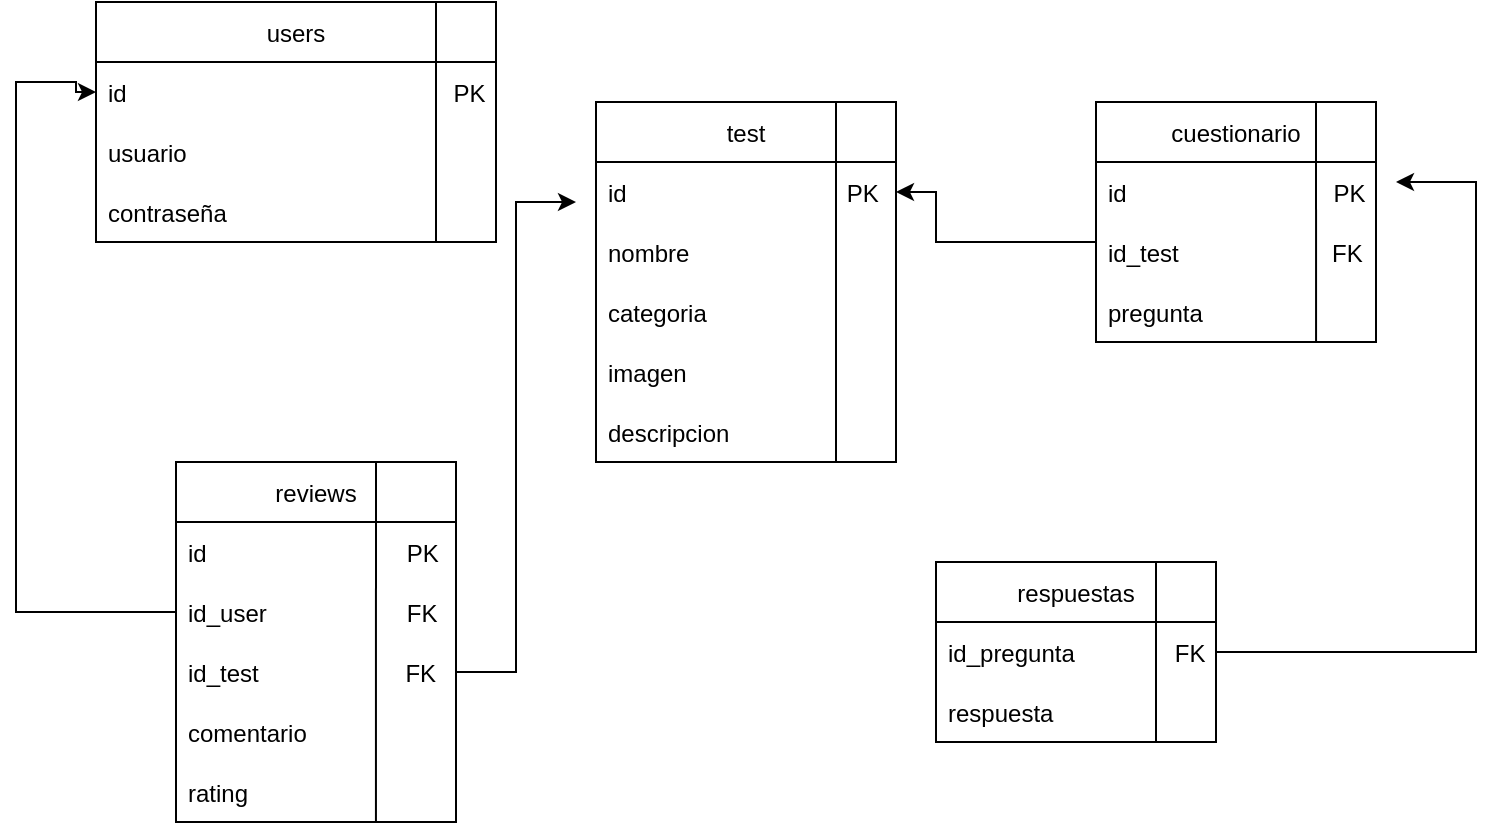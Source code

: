<mxfile version="20.0.4" type="github">
  <diagram id="FBI5YbVrCDOAB05zJbzw" name="Page-1">
    <mxGraphModel dx="868" dy="482" grid="1" gridSize="10" guides="1" tooltips="1" connect="1" arrows="1" fold="1" page="1" pageScale="1" pageWidth="827" pageHeight="1169" math="0" shadow="0">
      <root>
        <mxCell id="0" />
        <mxCell id="1" parent="0" />
        <mxCell id="Nqj0HlHGmP3gf9g_5HHB-1" value="users" style="swimlane;fontStyle=0;childLayout=stackLayout;horizontal=1;startSize=30;horizontalStack=0;resizeParent=1;resizeParentMax=0;resizeLast=0;collapsible=1;marginBottom=0;" parent="1" vertex="1">
          <mxGeometry x="70" y="40" width="200" height="120" as="geometry" />
        </mxCell>
        <mxCell id="B6xlWO5pIyHw0cBPN945-3" value="" style="endArrow=none;html=1;rounded=0;exitX=0.85;exitY=1;exitDx=0;exitDy=0;exitPerimeter=0;" edge="1" parent="Nqj0HlHGmP3gf9g_5HHB-1" source="Nqj0HlHGmP3gf9g_5HHB-4">
          <mxGeometry width="50" height="50" relative="1" as="geometry">
            <mxPoint x="170" y="60" as="sourcePoint" />
            <mxPoint x="170" as="targetPoint" />
          </mxGeometry>
        </mxCell>
        <mxCell id="Nqj0HlHGmP3gf9g_5HHB-2" value="id                                                 PK" style="text;strokeColor=none;fillColor=none;align=left;verticalAlign=middle;spacingLeft=4;spacingRight=4;overflow=hidden;points=[[0,0.5],[1,0.5]];portConstraint=eastwest;rotatable=0;" parent="Nqj0HlHGmP3gf9g_5HHB-1" vertex="1">
          <mxGeometry y="30" width="200" height="30" as="geometry" />
        </mxCell>
        <mxCell id="Nqj0HlHGmP3gf9g_5HHB-3" value="usuario" style="text;strokeColor=none;fillColor=none;align=left;verticalAlign=middle;spacingLeft=4;spacingRight=4;overflow=hidden;points=[[0,0.5],[1,0.5]];portConstraint=eastwest;rotatable=0;" parent="Nqj0HlHGmP3gf9g_5HHB-1" vertex="1">
          <mxGeometry y="60" width="200" height="30" as="geometry" />
        </mxCell>
        <mxCell id="Nqj0HlHGmP3gf9g_5HHB-4" value="contraseña" style="text;strokeColor=none;fillColor=none;align=left;verticalAlign=middle;spacingLeft=4;spacingRight=4;overflow=hidden;points=[[0,0.5],[1,0.5]];portConstraint=eastwest;rotatable=0;" parent="Nqj0HlHGmP3gf9g_5HHB-1" vertex="1">
          <mxGeometry y="90" width="200" height="30" as="geometry" />
        </mxCell>
        <mxCell id="Nqj0HlHGmP3gf9g_5HHB-5" value="test" style="swimlane;fontStyle=0;childLayout=stackLayout;horizontal=1;startSize=30;horizontalStack=0;resizeParent=1;resizeParentMax=0;resizeLast=0;collapsible=1;marginBottom=0;" parent="1" vertex="1">
          <mxGeometry x="320" y="90" width="150" height="180" as="geometry" />
        </mxCell>
        <mxCell id="Nqj0HlHGmP3gf9g_5HHB-6" value="id                                 PK" style="text;strokeColor=none;fillColor=none;align=left;verticalAlign=middle;spacingLeft=4;spacingRight=4;overflow=hidden;points=[[0,0.5],[1,0.5]];portConstraint=eastwest;rotatable=0;" parent="Nqj0HlHGmP3gf9g_5HHB-5" vertex="1">
          <mxGeometry y="30" width="150" height="30" as="geometry" />
        </mxCell>
        <mxCell id="B6xlWO5pIyHw0cBPN945-5" value="" style="endArrow=none;html=1;rounded=0;" edge="1" parent="Nqj0HlHGmP3gf9g_5HHB-5">
          <mxGeometry width="50" height="50" relative="1" as="geometry">
            <mxPoint x="120" y="180" as="sourcePoint" />
            <mxPoint x="120" as="targetPoint" />
            <Array as="points">
              <mxPoint x="120" y="90" />
            </Array>
          </mxGeometry>
        </mxCell>
        <mxCell id="4FuSXF2epnZhFPDt_eYR-1" value="nombre" style="text;strokeColor=none;fillColor=none;align=left;verticalAlign=middle;spacingLeft=4;spacingRight=4;overflow=hidden;points=[[0,0.5],[1,0.5]];portConstraint=eastwest;rotatable=0;" parent="Nqj0HlHGmP3gf9g_5HHB-5" vertex="1">
          <mxGeometry y="60" width="150" height="30" as="geometry" />
        </mxCell>
        <mxCell id="4FuSXF2epnZhFPDt_eYR-2" value="categoria" style="text;strokeColor=none;fillColor=none;align=left;verticalAlign=middle;spacingLeft=4;spacingRight=4;overflow=hidden;points=[[0,0.5],[1,0.5]];portConstraint=eastwest;rotatable=0;" parent="Nqj0HlHGmP3gf9g_5HHB-5" vertex="1">
          <mxGeometry y="90" width="150" height="30" as="geometry" />
        </mxCell>
        <mxCell id="4FuSXF2epnZhFPDt_eYR-3" value="imagen" style="text;strokeColor=none;fillColor=none;align=left;verticalAlign=middle;spacingLeft=4;spacingRight=4;overflow=hidden;points=[[0,0.5],[1,0.5]];portConstraint=eastwest;rotatable=0;" parent="Nqj0HlHGmP3gf9g_5HHB-5" vertex="1">
          <mxGeometry y="120" width="150" height="30" as="geometry" />
        </mxCell>
        <mxCell id="Nqj0HlHGmP3gf9g_5HHB-8" value="descripcion" style="text;strokeColor=none;fillColor=none;align=left;verticalAlign=middle;spacingLeft=4;spacingRight=4;overflow=hidden;points=[[0,0.5],[1,0.5]];portConstraint=eastwest;rotatable=0;" parent="Nqj0HlHGmP3gf9g_5HHB-5" vertex="1">
          <mxGeometry y="150" width="150" height="30" as="geometry" />
        </mxCell>
        <mxCell id="Nqj0HlHGmP3gf9g_5HHB-10" value="reviews" style="swimlane;fontStyle=0;childLayout=stackLayout;horizontal=1;startSize=30;horizontalStack=0;resizeParent=1;resizeParentMax=0;resizeLast=0;collapsible=1;marginBottom=0;" parent="1" vertex="1">
          <mxGeometry x="110" y="270" width="140" height="180" as="geometry" />
        </mxCell>
        <mxCell id="Nqj0HlHGmP3gf9g_5HHB-11" value="id                              PK" style="text;strokeColor=none;fillColor=none;align=left;verticalAlign=middle;spacingLeft=4;spacingRight=4;overflow=hidden;points=[[0,0.5],[1,0.5]];portConstraint=eastwest;rotatable=0;" parent="Nqj0HlHGmP3gf9g_5HHB-10" vertex="1">
          <mxGeometry y="30" width="140" height="30" as="geometry" />
        </mxCell>
        <mxCell id="Nqj0HlHGmP3gf9g_5HHB-12" value="id_user                     FK" style="text;strokeColor=none;fillColor=none;align=left;verticalAlign=middle;spacingLeft=4;spacingRight=4;overflow=hidden;points=[[0,0.5],[1,0.5]];portConstraint=eastwest;rotatable=0;" parent="Nqj0HlHGmP3gf9g_5HHB-10" vertex="1">
          <mxGeometry y="60" width="140" height="30" as="geometry" />
        </mxCell>
        <mxCell id="B6xlWO5pIyHw0cBPN945-9" value="" style="endArrow=none;html=1;rounded=0;exitX=0.714;exitY=1;exitDx=0;exitDy=0;exitPerimeter=0;" edge="1" parent="Nqj0HlHGmP3gf9g_5HHB-10" source="Nqj0HlHGmP3gf9g_5HHB-17">
          <mxGeometry width="50" height="50" relative="1" as="geometry">
            <mxPoint x="100" y="140" as="sourcePoint" />
            <mxPoint x="100" as="targetPoint" />
          </mxGeometry>
        </mxCell>
        <mxCell id="Nqj0HlHGmP3gf9g_5HHB-13" value="id_test                      FK" style="text;strokeColor=none;fillColor=none;align=left;verticalAlign=middle;spacingLeft=4;spacingRight=4;overflow=hidden;points=[[0,0.5],[1,0.5]];portConstraint=eastwest;rotatable=0;" parent="Nqj0HlHGmP3gf9g_5HHB-10" vertex="1">
          <mxGeometry y="90" width="140" height="30" as="geometry" />
        </mxCell>
        <mxCell id="Nqj0HlHGmP3gf9g_5HHB-16" value="comentario" style="text;strokeColor=none;fillColor=none;align=left;verticalAlign=middle;spacingLeft=4;spacingRight=4;overflow=hidden;points=[[0,0.5],[1,0.5]];portConstraint=eastwest;rotatable=0;" parent="Nqj0HlHGmP3gf9g_5HHB-10" vertex="1">
          <mxGeometry y="120" width="140" height="30" as="geometry" />
        </mxCell>
        <mxCell id="Nqj0HlHGmP3gf9g_5HHB-17" value="rating" style="text;strokeColor=none;fillColor=none;align=left;verticalAlign=middle;spacingLeft=4;spacingRight=4;overflow=hidden;points=[[0,0.5],[1,0.5]];portConstraint=eastwest;rotatable=0;" parent="Nqj0HlHGmP3gf9g_5HHB-10" vertex="1">
          <mxGeometry y="150" width="140" height="30" as="geometry" />
        </mxCell>
        <mxCell id="Nqj0HlHGmP3gf9g_5HHB-20" style="edgeStyle=orthogonalEdgeStyle;rounded=0;orthogonalLoop=1;jettySize=auto;html=1;exitX=1;exitY=0.5;exitDx=0;exitDy=0;" parent="1" source="Nqj0HlHGmP3gf9g_5HHB-13" edge="1">
          <mxGeometry relative="1" as="geometry">
            <mxPoint x="310" y="140" as="targetPoint" />
            <Array as="points">
              <mxPoint x="280" y="375" />
              <mxPoint x="280" y="140" />
            </Array>
          </mxGeometry>
        </mxCell>
        <mxCell id="4FuSXF2epnZhFPDt_eYR-7" value="cuestionario" style="swimlane;fontStyle=0;childLayout=stackLayout;horizontal=1;startSize=30;horizontalStack=0;resizeParent=1;resizeParentMax=0;resizeLast=0;collapsible=1;marginBottom=0;" parent="1" vertex="1">
          <mxGeometry x="570" y="90" width="140" height="120" as="geometry" />
        </mxCell>
        <mxCell id="4FuSXF2epnZhFPDt_eYR-8" value="id                               PK" style="text;strokeColor=none;fillColor=none;align=left;verticalAlign=middle;spacingLeft=4;spacingRight=4;overflow=hidden;points=[[0,0.5],[1,0.5]];portConstraint=eastwest;rotatable=0;" parent="4FuSXF2epnZhFPDt_eYR-7" vertex="1">
          <mxGeometry y="30" width="140" height="30" as="geometry" />
        </mxCell>
        <mxCell id="B6xlWO5pIyHw0cBPN945-4" value="" style="endArrow=none;html=1;rounded=0;exitX=0.786;exitY=1;exitDx=0;exitDy=0;exitPerimeter=0;" edge="1" parent="4FuSXF2epnZhFPDt_eYR-7" source="4FuSXF2epnZhFPDt_eYR-10">
          <mxGeometry width="50" height="50" relative="1" as="geometry">
            <mxPoint x="110" y="110" as="sourcePoint" />
            <mxPoint x="110" as="targetPoint" />
          </mxGeometry>
        </mxCell>
        <mxCell id="4FuSXF2epnZhFPDt_eYR-9" value="id_test                       FK" style="text;strokeColor=none;fillColor=none;align=left;verticalAlign=middle;spacingLeft=4;spacingRight=4;overflow=hidden;points=[[0,0.5],[1,0.5]];portConstraint=eastwest;rotatable=0;" parent="4FuSXF2epnZhFPDt_eYR-7" vertex="1">
          <mxGeometry y="60" width="140" height="30" as="geometry" />
        </mxCell>
        <mxCell id="4FuSXF2epnZhFPDt_eYR-10" value="pregunta" style="text;strokeColor=none;fillColor=none;align=left;verticalAlign=middle;spacingLeft=4;spacingRight=4;overflow=hidden;points=[[0,0.5],[1,0.5]];portConstraint=eastwest;rotatable=0;" parent="4FuSXF2epnZhFPDt_eYR-7" vertex="1">
          <mxGeometry y="90" width="140" height="30" as="geometry" />
        </mxCell>
        <mxCell id="4FuSXF2epnZhFPDt_eYR-13" style="edgeStyle=orthogonalEdgeStyle;rounded=0;orthogonalLoop=1;jettySize=auto;html=1;exitX=0;exitY=0.5;exitDx=0;exitDy=0;entryX=1;entryY=0.5;entryDx=0;entryDy=0;" parent="1" source="4FuSXF2epnZhFPDt_eYR-8" target="Nqj0HlHGmP3gf9g_5HHB-6" edge="1">
          <mxGeometry relative="1" as="geometry">
            <mxPoint x="480" y="135" as="targetPoint" />
            <Array as="points">
              <mxPoint x="570" y="160" />
              <mxPoint x="490" y="160" />
              <mxPoint x="490" y="135" />
            </Array>
          </mxGeometry>
        </mxCell>
        <mxCell id="4FuSXF2epnZhFPDt_eYR-18" style="edgeStyle=orthogonalEdgeStyle;rounded=0;orthogonalLoop=1;jettySize=auto;html=1;exitX=0;exitY=0.5;exitDx=0;exitDy=0;entryX=0;entryY=0.5;entryDx=0;entryDy=0;" parent="1" source="Nqj0HlHGmP3gf9g_5HHB-12" target="Nqj0HlHGmP3gf9g_5HHB-2" edge="1">
          <mxGeometry relative="1" as="geometry">
            <mxPoint x="60" y="80" as="targetPoint" />
            <Array as="points">
              <mxPoint x="30" y="345" />
              <mxPoint x="30" y="80" />
              <mxPoint x="60" y="80" />
              <mxPoint x="60" y="85" />
            </Array>
          </mxGeometry>
        </mxCell>
        <mxCell id="4FuSXF2epnZhFPDt_eYR-19" value="respuestas" style="swimlane;fontStyle=0;childLayout=stackLayout;horizontal=1;startSize=30;horizontalStack=0;resizeParent=1;resizeParentMax=0;resizeLast=0;collapsible=1;marginBottom=0;" parent="1" vertex="1">
          <mxGeometry x="490" y="320" width="140" height="90" as="geometry" />
        </mxCell>
        <mxCell id="4FuSXF2epnZhFPDt_eYR-20" value="id_pregunta               FK" style="text;strokeColor=none;fillColor=none;align=left;verticalAlign=middle;spacingLeft=4;spacingRight=4;overflow=hidden;points=[[0,0.5],[1,0.5]];portConstraint=eastwest;rotatable=0;" parent="4FuSXF2epnZhFPDt_eYR-19" vertex="1">
          <mxGeometry y="30" width="140" height="30" as="geometry" />
        </mxCell>
        <mxCell id="B6xlWO5pIyHw0cBPN945-7" value="" style="endArrow=none;html=1;rounded=0;" edge="1" parent="4FuSXF2epnZhFPDt_eYR-19">
          <mxGeometry width="50" height="50" relative="1" as="geometry">
            <mxPoint x="110" y="90" as="sourcePoint" />
            <mxPoint x="110" as="targetPoint" />
          </mxGeometry>
        </mxCell>
        <mxCell id="4FuSXF2epnZhFPDt_eYR-22" value="respuesta" style="text;strokeColor=none;fillColor=none;align=left;verticalAlign=middle;spacingLeft=4;spacingRight=4;overflow=hidden;points=[[0,0.5],[1,0.5]];portConstraint=eastwest;rotatable=0;" parent="4FuSXF2epnZhFPDt_eYR-19" vertex="1">
          <mxGeometry y="60" width="140" height="30" as="geometry" />
        </mxCell>
        <mxCell id="4FuSXF2epnZhFPDt_eYR-24" style="edgeStyle=orthogonalEdgeStyle;rounded=0;orthogonalLoop=1;jettySize=auto;html=1;exitX=1;exitY=0.5;exitDx=0;exitDy=0;" parent="1" source="4FuSXF2epnZhFPDt_eYR-20" edge="1">
          <mxGeometry relative="1" as="geometry">
            <mxPoint x="720" y="130" as="targetPoint" />
            <Array as="points">
              <mxPoint x="760" y="365" />
              <mxPoint x="760" y="130" />
            </Array>
          </mxGeometry>
        </mxCell>
      </root>
    </mxGraphModel>
  </diagram>
</mxfile>
